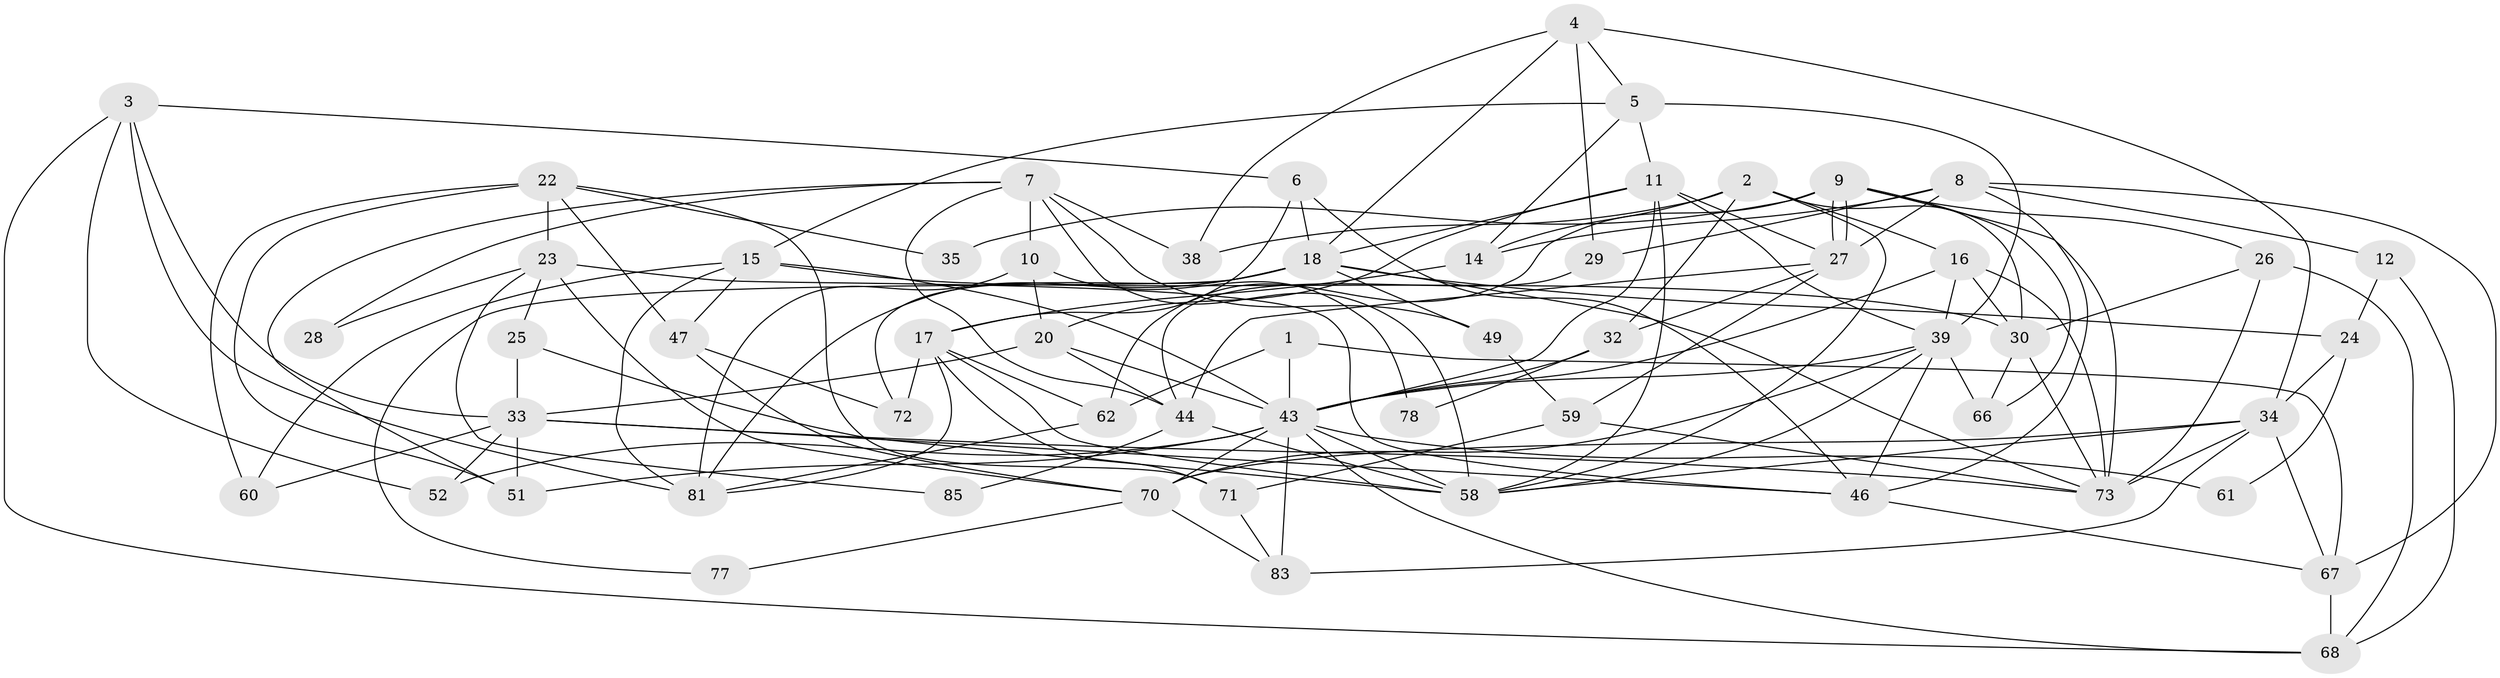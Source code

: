 // Generated by graph-tools (version 1.1) at 2025/23/03/03/25 07:23:59]
// undirected, 57 vertices, 142 edges
graph export_dot {
graph [start="1"]
  node [color=gray90,style=filled];
  1 [super="+45"];
  2 [super="+13"];
  3;
  4;
  5 [super="+53"];
  6 [super="+21"];
  7 [super="+19"];
  8 [super="+36"];
  9 [super="+37"];
  10;
  11;
  12;
  14 [super="+50"];
  15 [super="+76"];
  16 [super="+57"];
  17 [super="+31"];
  18 [super="+55"];
  20 [super="+64"];
  22 [super="+56"];
  23 [super="+42"];
  24 [super="+40"];
  25;
  26;
  27 [super="+79"];
  28;
  29;
  30 [super="+41"];
  32;
  33 [super="+63"];
  34 [super="+82"];
  35;
  38 [super="+87"];
  39 [super="+48"];
  43 [super="+69"];
  44 [super="+75"];
  46 [super="+65"];
  47 [super="+54"];
  49;
  51;
  52;
  58 [super="+88"];
  59 [super="+74"];
  60;
  61;
  62;
  66;
  67 [super="+80"];
  68;
  70;
  71;
  72;
  73;
  77;
  78;
  81 [super="+86"];
  83 [super="+84"];
  85;
  1 -- 62;
  1 -- 43;
  1 -- 67;
  2 -- 32;
  2 -- 58;
  2 -- 30;
  2 -- 38;
  2 -- 16;
  2 -- 14;
  3 -- 52;
  3 -- 33;
  3 -- 68;
  3 -- 81;
  3 -- 6;
  4 -- 18;
  4 -- 5;
  4 -- 29;
  4 -- 38;
  4 -- 34;
  5 -- 11;
  5 -- 14;
  5 -- 15;
  5 -- 39;
  6 -- 18;
  6 -- 17;
  6 -- 46;
  7 -- 58;
  7 -- 44;
  7 -- 28;
  7 -- 49;
  7 -- 51;
  7 -- 38;
  7 -- 10;
  8 -- 29;
  8 -- 67;
  8 -- 27;
  8 -- 12;
  8 -- 46;
  8 -- 14;
  9 -- 27;
  9 -- 27;
  9 -- 66;
  9 -- 26;
  9 -- 35;
  9 -- 62;
  9 -- 73;
  10 -- 81;
  10 -- 78;
  10 -- 20;
  11 -- 58;
  11 -- 43;
  11 -- 20;
  11 -- 18;
  11 -- 27;
  11 -- 39;
  12 -- 68;
  12 -- 24;
  14 -- 17;
  15 -- 47;
  15 -- 43;
  15 -- 30;
  15 -- 81;
  15 -- 60;
  16 -- 39;
  16 -- 30;
  16 -- 73;
  16 -- 43;
  17 -- 62;
  17 -- 71;
  17 -- 72;
  17 -- 58;
  17 -- 81;
  18 -- 73;
  18 -- 72;
  18 -- 49;
  18 -- 77;
  18 -- 81;
  18 -- 24;
  20 -- 43;
  20 -- 33;
  20 -- 44;
  22 -- 23 [weight=2];
  22 -- 51;
  22 -- 35;
  22 -- 60;
  22 -- 71;
  22 -- 47;
  23 -- 46;
  23 -- 85;
  23 -- 70;
  23 -- 25;
  23 -- 28;
  24 -- 34 [weight=2];
  24 -- 61;
  25 -- 58;
  25 -- 33;
  26 -- 73;
  26 -- 68;
  26 -- 30;
  27 -- 32;
  27 -- 59;
  27 -- 44;
  29 -- 44;
  30 -- 66;
  30 -- 73;
  32 -- 43;
  32 -- 78;
  33 -- 46;
  33 -- 51;
  33 -- 52;
  33 -- 73;
  33 -- 60;
  34 -- 70;
  34 -- 73;
  34 -- 83;
  34 -- 58;
  34 -- 67;
  39 -- 66;
  39 -- 58;
  39 -- 70;
  39 -- 43;
  39 -- 46;
  43 -- 51;
  43 -- 52;
  43 -- 70;
  43 -- 61;
  43 -- 68;
  43 -- 58;
  43 -- 83;
  44 -- 85;
  44 -- 58;
  46 -- 67;
  47 -- 72;
  47 -- 70;
  49 -- 59;
  59 -- 73;
  59 -- 71;
  62 -- 81;
  67 -- 68;
  70 -- 77;
  70 -- 83;
  71 -- 83;
}
